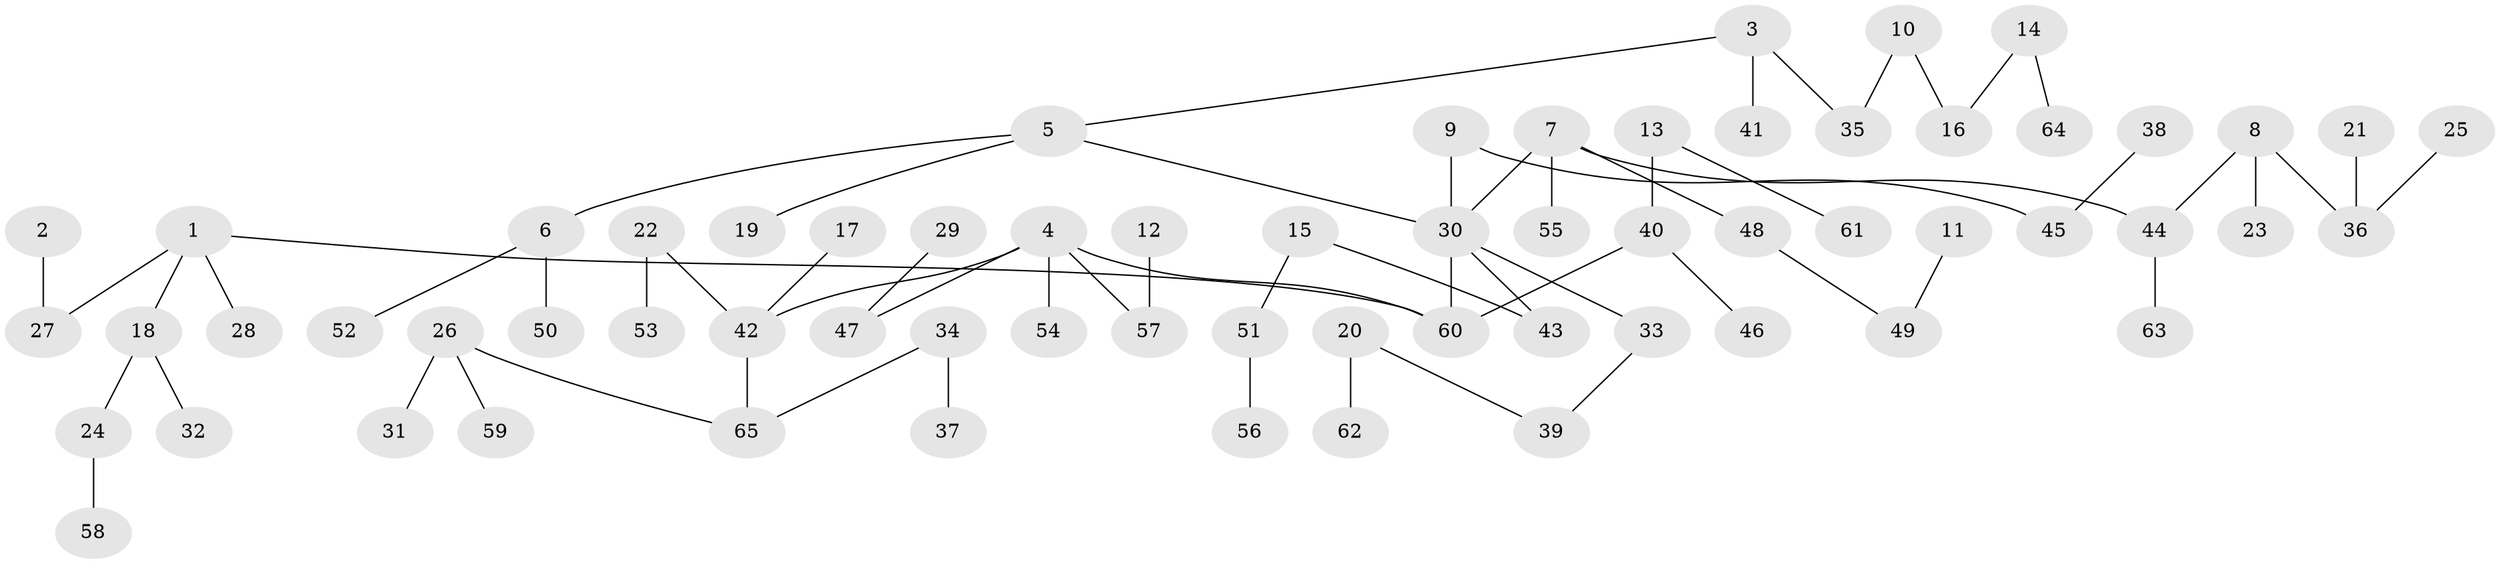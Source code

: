 // original degree distribution, {5: 0.03076923076923077, 4: 0.07692307692307693, 3: 0.16153846153846155, 8: 0.007692307692307693, 1: 0.46923076923076923, 2: 0.25384615384615383}
// Generated by graph-tools (version 1.1) at 2025/37/03/04/25 23:37:28]
// undirected, 65 vertices, 64 edges
graph export_dot {
  node [color=gray90,style=filled];
  1;
  2;
  3;
  4;
  5;
  6;
  7;
  8;
  9;
  10;
  11;
  12;
  13;
  14;
  15;
  16;
  17;
  18;
  19;
  20;
  21;
  22;
  23;
  24;
  25;
  26;
  27;
  28;
  29;
  30;
  31;
  32;
  33;
  34;
  35;
  36;
  37;
  38;
  39;
  40;
  41;
  42;
  43;
  44;
  45;
  46;
  47;
  48;
  49;
  50;
  51;
  52;
  53;
  54;
  55;
  56;
  57;
  58;
  59;
  60;
  61;
  62;
  63;
  64;
  65;
  1 -- 18 [weight=1.0];
  1 -- 27 [weight=1.0];
  1 -- 28 [weight=1.0];
  1 -- 60 [weight=1.0];
  2 -- 27 [weight=1.0];
  3 -- 5 [weight=1.0];
  3 -- 35 [weight=1.0];
  3 -- 41 [weight=1.0];
  4 -- 42 [weight=1.0];
  4 -- 47 [weight=1.0];
  4 -- 54 [weight=1.0];
  4 -- 57 [weight=1.0];
  4 -- 60 [weight=1.0];
  5 -- 6 [weight=1.0];
  5 -- 19 [weight=1.0];
  5 -- 30 [weight=1.0];
  6 -- 50 [weight=1.0];
  6 -- 52 [weight=1.0];
  7 -- 30 [weight=1.0];
  7 -- 44 [weight=1.0];
  7 -- 48 [weight=1.0];
  7 -- 55 [weight=1.0];
  8 -- 23 [weight=1.0];
  8 -- 36 [weight=1.0];
  8 -- 44 [weight=1.0];
  9 -- 30 [weight=1.0];
  9 -- 45 [weight=1.0];
  10 -- 16 [weight=1.0];
  10 -- 35 [weight=1.0];
  11 -- 49 [weight=1.0];
  12 -- 57 [weight=1.0];
  13 -- 40 [weight=1.0];
  13 -- 61 [weight=1.0];
  14 -- 16 [weight=1.0];
  14 -- 64 [weight=1.0];
  15 -- 43 [weight=1.0];
  15 -- 51 [weight=1.0];
  17 -- 42 [weight=1.0];
  18 -- 24 [weight=1.0];
  18 -- 32 [weight=1.0];
  20 -- 39 [weight=1.0];
  20 -- 62 [weight=1.0];
  21 -- 36 [weight=1.0];
  22 -- 42 [weight=1.0];
  22 -- 53 [weight=1.0];
  24 -- 58 [weight=1.0];
  25 -- 36 [weight=1.0];
  26 -- 31 [weight=1.0];
  26 -- 59 [weight=1.0];
  26 -- 65 [weight=1.0];
  29 -- 47 [weight=1.0];
  30 -- 33 [weight=1.0];
  30 -- 43 [weight=1.0];
  30 -- 60 [weight=1.0];
  33 -- 39 [weight=1.0];
  34 -- 37 [weight=1.0];
  34 -- 65 [weight=1.0];
  38 -- 45 [weight=1.0];
  40 -- 46 [weight=1.0];
  40 -- 60 [weight=1.0];
  42 -- 65 [weight=1.0];
  44 -- 63 [weight=1.0];
  48 -- 49 [weight=1.0];
  51 -- 56 [weight=1.0];
}
